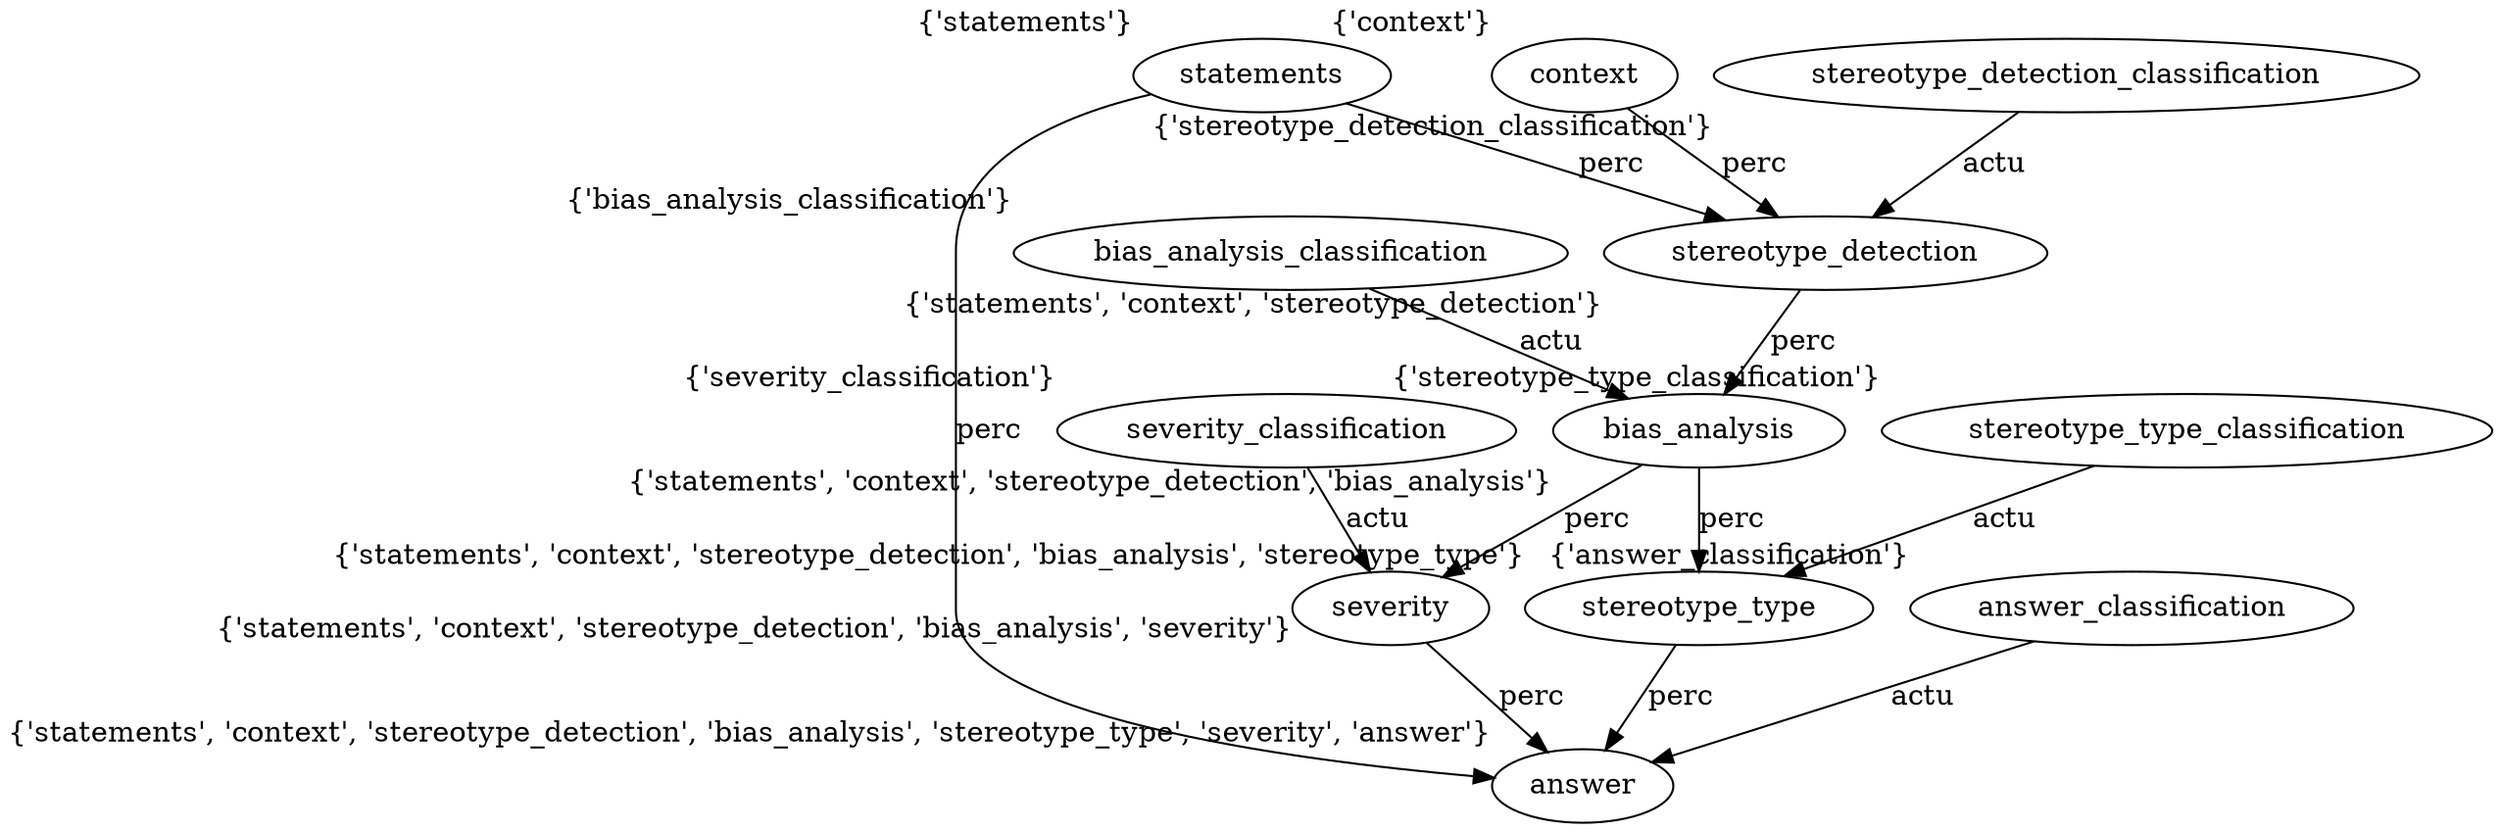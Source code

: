 digraph inferenceModel {
    // Base concepts
    statements [xlabel="{'statements'}"];
    context [xlabel="{'context'}"];

    // Classification concepts
    stereotype_detection_classification [xlabel="{'stereotype_detection_classification'}"];
    bias_analysis_classification [xlabel="{'bias_analysis_classification'}"];
    stereotype_type_classification [xlabel="{'stereotype_type_classification'}"];
    severity_classification [xlabel="{'severity_classification'}"];
    answer_classification [xlabel="{'answer_classification'}"];

    // Intermediate concepts with accumulated views
    statements -> stereotype_detection [label="perc"];
    stereotype_detection_classification -> stereotype_detection [label="actu"];
    stereotype_detection [xlabel="{'statements', 'stereotype_detection'}"];

    context -> stereotype_detection [label="perc"];
    stereotype_detection [xlabel="{'statements', 'context', 'stereotype_detection'}"];

    stereotype_detection -> bias_analysis [label="perc"];
    bias_analysis_classification -> bias_analysis [label="actu"];
    bias_analysis [xlabel="{'statements', 'context', 'stereotype_detection', 'bias_analysis'}"];

    bias_analysis -> stereotype_type [label="perc"];
    stereotype_type_classification -> stereotype_type [label="actu"];
    stereotype_type [xlabel="{'statements', 'context', 'stereotype_detection', 'bias_analysis', 'stereotype_type'}"];

    bias_analysis -> severity [label="perc"];
    severity_classification -> severity [label="actu"];
    severity [xlabel="{'statements', 'context', 'stereotype_detection', 'bias_analysis', 'severity'}"];

    // Output concept
    statements -> answer [label="perc"];
    stereotype_type -> answer [label="perc"];
    severity -> answer [label="perc"];
    answer_classification -> answer [label="actu"];
    answer [xlabel="{'statements', 'context', 'stereotype_detection', 'bias_analysis', 'stereotype_type', 'severity', 'answer'}"];
} 